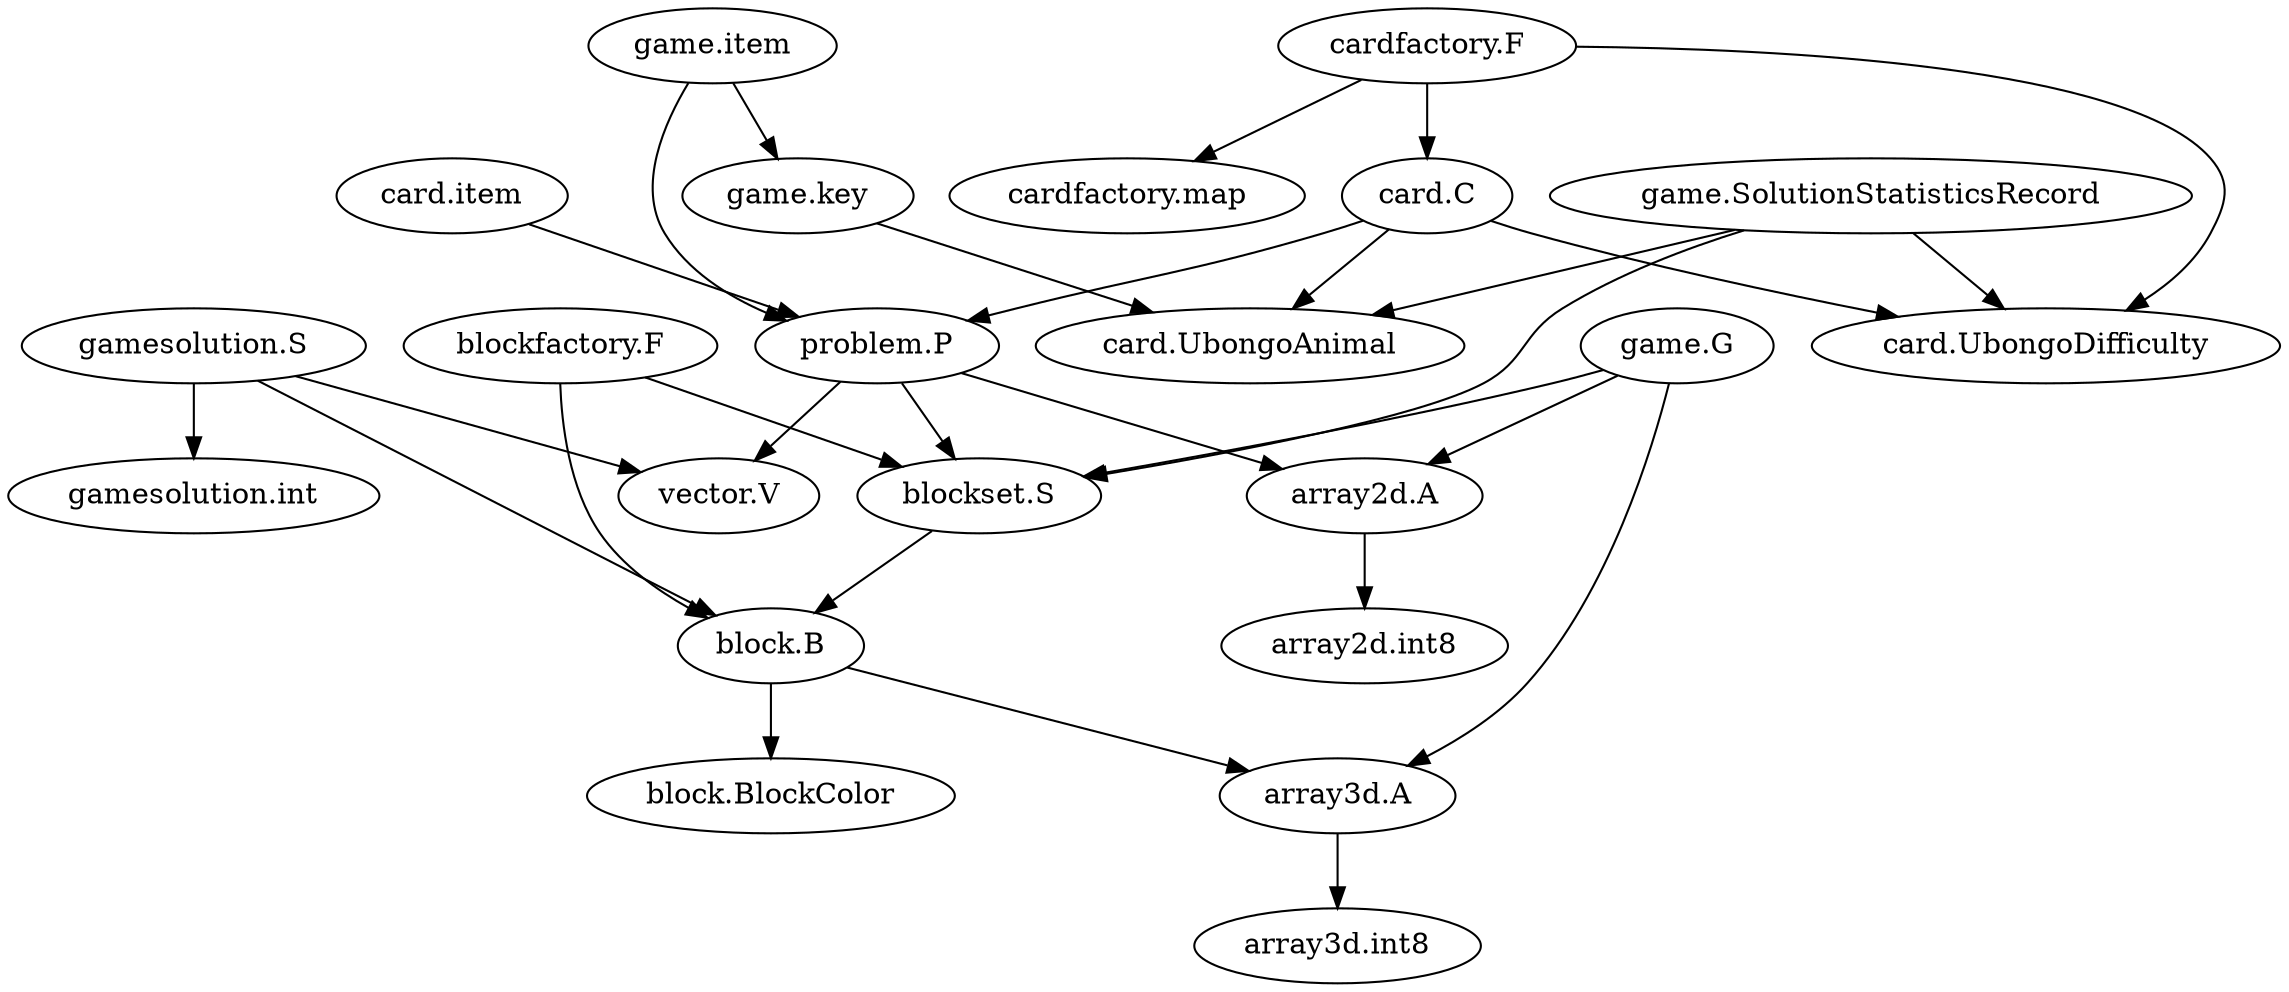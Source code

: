 digraph {
"array2d.A" -> { "array2d.int8" };
"array3d.A" -> { "array3d.int8" };
"block.B" -> { "block.BlockColor" "array3d.A" };
"blockfactory.F" -> { "block.B" "blockset.S" };
"blockset.S" -> { "block.B" };
"card.C" -> { "card.UbongoAnimal" "card.UbongoDifficulty" "problem.P" };
"card.item" -> { "problem.P" };
"cardfactory.F" -> { "card.UbongoDifficulty" "cardfactory.map" "card.C" };
"game.G" -> { "array3d.A" "blockset.S" "array2d.A" };
"game.SolutionStatisticsRecord" -> { "card.UbongoDifficulty" "card.UbongoAnimal" "blockset.S" };
"game.key" -> { "card.UbongoAnimal" };
"game.item" -> { "problem.P" "game.key" };
"gamesolution.S" -> { "block.B" "gamesolution.int" "vector.V" };
"problem.P" -> { "array2d.A" "vector.V" "blockset.S" };
}